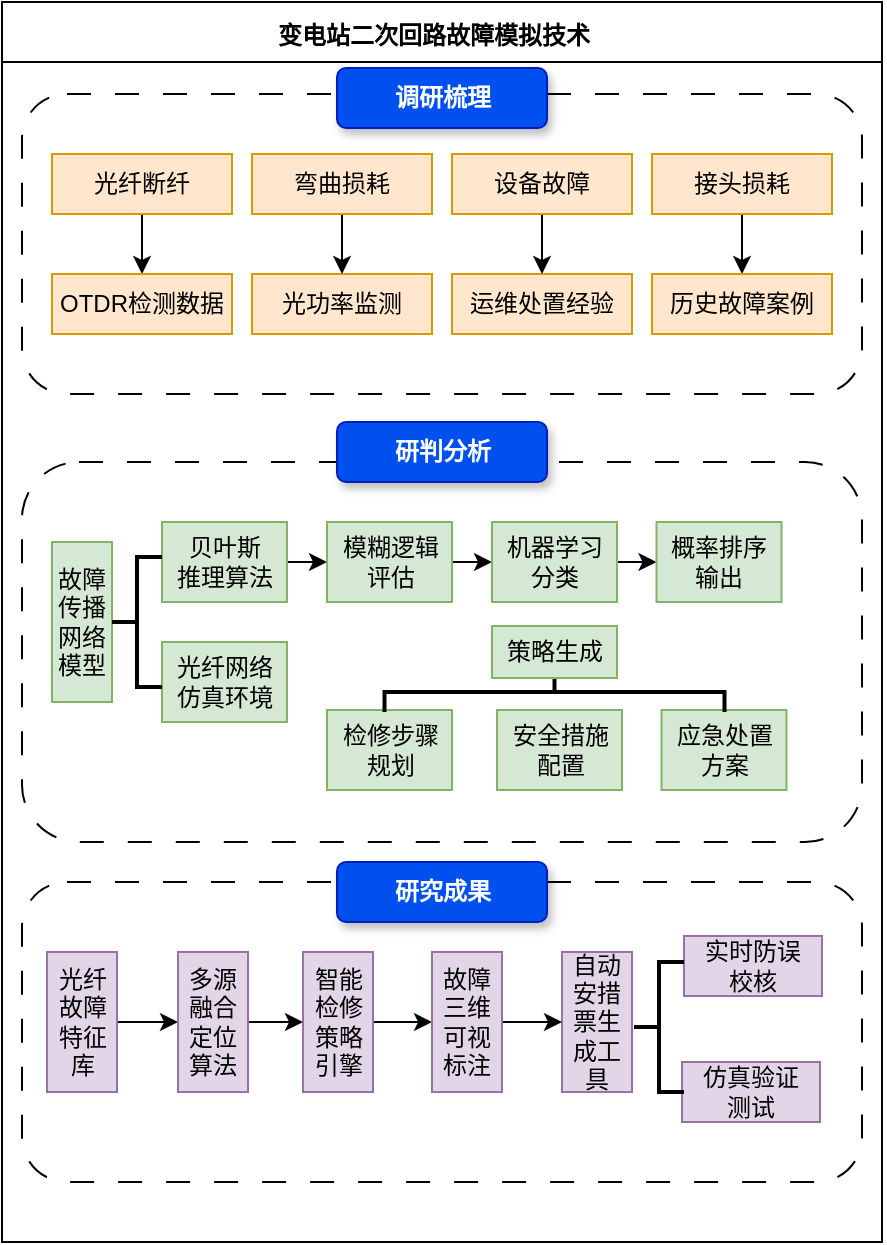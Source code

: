 <mxfile version="28.0.7">
  <diagram name="第 1 页" id="Ob11ITMjSA7rpzPY-w6R">
    <mxGraphModel dx="1161" dy="766" grid="1" gridSize="10" guides="1" tooltips="1" connect="1" arrows="1" fold="1" page="1" pageScale="1" pageWidth="827" pageHeight="1169" math="0" shadow="0">
      <root>
        <mxCell id="0" />
        <mxCell id="1" parent="0" />
        <mxCell id="J_DQMkAK38GMDCudq8lv-1" value="" style="rounded=0;whiteSpace=wrap;html=1;rotation=90;glass=0;" parent="1" vertex="1">
          <mxGeometry x="-40" y="130" width="620" height="440" as="geometry" />
        </mxCell>
        <mxCell id="J_DQMkAK38GMDCudq8lv-2" value="" style="endArrow=none;html=1;rounded=0;" parent="1" edge="1">
          <mxGeometry width="50" height="50" relative="1" as="geometry">
            <mxPoint x="50" y="70" as="sourcePoint" />
            <mxPoint x="490" y="70" as="targetPoint" />
          </mxGeometry>
        </mxCell>
        <mxCell id="J_DQMkAK38GMDCudq8lv-3" value="&lt;b&gt;变电站二次回路故障模拟技术&lt;/b&gt;" style="text;whiteSpace=wrap;html=1;" parent="1" vertex="1">
          <mxGeometry x="186" y="43" width="168" height="30" as="geometry" />
        </mxCell>
        <mxCell id="J_DQMkAK38GMDCudq8lv-4" value="" style="rounded=1;whiteSpace=wrap;html=1;dashed=1;dashPattern=12 12;" parent="1" vertex="1">
          <mxGeometry x="60" y="86" width="420" height="150" as="geometry" />
        </mxCell>
        <mxCell id="J_DQMkAK38GMDCudq8lv-5" value="&lt;b&gt;调研梳理&lt;/b&gt;" style="whiteSpace=wrap;html=1;rounded=1;glass=0;fillColor=#0050ef;fontColor=#ffffff;strokeColor=#001DBC;shadow=1;gradientColor=none;" parent="1" vertex="1">
          <mxGeometry x="217.5" y="73" width="105" height="30" as="geometry" />
        </mxCell>
        <mxCell id="J_DQMkAK38GMDCudq8lv-6" style="edgeStyle=orthogonalEdgeStyle;rounded=0;orthogonalLoop=1;jettySize=auto;html=1;exitX=0.5;exitY=1;exitDx=0;exitDy=0;entryX=0.5;entryY=0;entryDx=0;entryDy=0;" parent="1" source="J_DQMkAK38GMDCudq8lv-7" target="J_DQMkAK38GMDCudq8lv-10" edge="1">
          <mxGeometry relative="1" as="geometry" />
        </mxCell>
        <mxCell id="J_DQMkAK38GMDCudq8lv-7" value="光纤断纤" style="rounded=0;whiteSpace=wrap;html=1;fillColor=#ffe6cc;strokeColor=#d79b00;" parent="1" vertex="1">
          <mxGeometry x="75" y="116" width="90" height="30" as="geometry" />
        </mxCell>
        <mxCell id="J_DQMkAK38GMDCudq8lv-8" value="运维处置经验" style="rounded=0;whiteSpace=wrap;html=1;fillColor=#ffe6cc;strokeColor=#d79b00;" parent="1" vertex="1">
          <mxGeometry x="275" y="176" width="90" height="30" as="geometry" />
        </mxCell>
        <mxCell id="J_DQMkAK38GMDCudq8lv-9" value="光功率监测" style="rounded=0;whiteSpace=wrap;html=1;fillColor=#ffe6cc;strokeColor=#d79b00;" parent="1" vertex="1">
          <mxGeometry x="175" y="176" width="90" height="30" as="geometry" />
        </mxCell>
        <mxCell id="J_DQMkAK38GMDCudq8lv-10" value="OTDR检测数据" style="rounded=0;whiteSpace=wrap;html=1;fillColor=#ffe6cc;strokeColor=#d79b00;" parent="1" vertex="1">
          <mxGeometry x="75" y="176" width="90" height="30" as="geometry" />
        </mxCell>
        <mxCell id="J_DQMkAK38GMDCudq8lv-11" style="edgeStyle=orthogonalEdgeStyle;rounded=0;orthogonalLoop=1;jettySize=auto;html=1;exitX=0.5;exitY=1;exitDx=0;exitDy=0;entryX=0.5;entryY=0;entryDx=0;entryDy=0;" parent="1" source="J_DQMkAK38GMDCudq8lv-12" target="J_DQMkAK38GMDCudq8lv-9" edge="1">
          <mxGeometry relative="1" as="geometry" />
        </mxCell>
        <mxCell id="J_DQMkAK38GMDCudq8lv-12" value="弯曲损耗" style="rounded=0;whiteSpace=wrap;html=1;fillColor=#ffe6cc;strokeColor=#d79b00;" parent="1" vertex="1">
          <mxGeometry x="175" y="116" width="90" height="30" as="geometry" />
        </mxCell>
        <mxCell id="J_DQMkAK38GMDCudq8lv-13" style="edgeStyle=orthogonalEdgeStyle;rounded=0;orthogonalLoop=1;jettySize=auto;html=1;exitX=0.5;exitY=1;exitDx=0;exitDy=0;entryX=0.5;entryY=0;entryDx=0;entryDy=0;" parent="1" source="J_DQMkAK38GMDCudq8lv-14" target="J_DQMkAK38GMDCudq8lv-8" edge="1">
          <mxGeometry relative="1" as="geometry" />
        </mxCell>
        <mxCell id="J_DQMkAK38GMDCudq8lv-14" value="设备故障" style="rounded=0;whiteSpace=wrap;html=1;fillColor=#ffe6cc;strokeColor=#d79b00;" parent="1" vertex="1">
          <mxGeometry x="275" y="116" width="90" height="30" as="geometry" />
        </mxCell>
        <mxCell id="J_DQMkAK38GMDCudq8lv-15" style="edgeStyle=orthogonalEdgeStyle;rounded=0;orthogonalLoop=1;jettySize=auto;html=1;exitX=0.5;exitY=1;exitDx=0;exitDy=0;entryX=0.5;entryY=0;entryDx=0;entryDy=0;" parent="1" source="J_DQMkAK38GMDCudq8lv-16" target="J_DQMkAK38GMDCudq8lv-17" edge="1">
          <mxGeometry relative="1" as="geometry" />
        </mxCell>
        <mxCell id="J_DQMkAK38GMDCudq8lv-16" value="接头损耗" style="rounded=0;whiteSpace=wrap;html=1;fillColor=#ffe6cc;strokeColor=#d79b00;" parent="1" vertex="1">
          <mxGeometry x="375" y="116" width="90" height="30" as="geometry" />
        </mxCell>
        <mxCell id="J_DQMkAK38GMDCudq8lv-17" value="历史故障案例" style="rounded=0;whiteSpace=wrap;html=1;fillColor=#ffe6cc;strokeColor=#d79b00;" parent="1" vertex="1">
          <mxGeometry x="375" y="176" width="90" height="30" as="geometry" />
        </mxCell>
        <mxCell id="J_DQMkAK38GMDCudq8lv-18" value="" style="rounded=1;whiteSpace=wrap;html=1;dashed=1;dashPattern=12 12;" parent="1" vertex="1">
          <mxGeometry x="60" y="270" width="420" height="190" as="geometry" />
        </mxCell>
        <mxCell id="J_DQMkAK38GMDCudq8lv-19" value="&lt;b&gt;研判分析&lt;/b&gt;" style="whiteSpace=wrap;html=1;rounded=1;glass=0;fillColor=#0050ef;fontColor=#ffffff;strokeColor=#001DBC;shadow=1;gradientColor=none;" parent="1" vertex="1">
          <mxGeometry x="217.5" y="250" width="105" height="30" as="geometry" />
        </mxCell>
        <mxCell id="J_DQMkAK38GMDCudq8lv-20" value="故障传播网络模型" style="rounded=0;whiteSpace=wrap;html=1;fillColor=#d5e8d4;strokeColor=#82b366;" parent="1" vertex="1">
          <mxGeometry x="75" y="310" width="30" height="80" as="geometry" />
        </mxCell>
        <mxCell id="J_DQMkAK38GMDCudq8lv-21" value="&lt;div&gt;光纤网络&lt;/div&gt;&lt;div&gt;仿真环境&lt;/div&gt;" style="rounded=0;whiteSpace=wrap;html=1;fillColor=#d5e8d4;strokeColor=#82b366;" parent="1" vertex="1">
          <mxGeometry x="130" y="360" width="62.5" height="40" as="geometry" />
        </mxCell>
        <mxCell id="J_DQMkAK38GMDCudq8lv-27" style="edgeStyle=orthogonalEdgeStyle;rounded=0;orthogonalLoop=1;jettySize=auto;html=1;exitX=1;exitY=0.5;exitDx=0;exitDy=0;entryX=0;entryY=0.5;entryDx=0;entryDy=0;" parent="1" source="J_DQMkAK38GMDCudq8lv-22" target="J_DQMkAK38GMDCudq8lv-24" edge="1">
          <mxGeometry relative="1" as="geometry" />
        </mxCell>
        <mxCell id="J_DQMkAK38GMDCudq8lv-22" value="&lt;div&gt;贝叶斯&lt;/div&gt;&lt;div&gt;推理算法&lt;/div&gt;" style="rounded=0;whiteSpace=wrap;html=1;fillColor=#d5e8d4;strokeColor=#82b366;" parent="1" vertex="1">
          <mxGeometry x="130" y="300" width="62.5" height="40" as="geometry" />
        </mxCell>
        <mxCell id="J_DQMkAK38GMDCudq8lv-23" value="" style="strokeWidth=2;html=1;shape=mxgraph.flowchart.annotation_2;align=left;labelPosition=right;pointerEvents=1;rotation=0;" parent="1" vertex="1">
          <mxGeometry x="105" y="317.5" width="25" height="65" as="geometry" />
        </mxCell>
        <mxCell id="J_DQMkAK38GMDCudq8lv-28" style="edgeStyle=orthogonalEdgeStyle;rounded=0;orthogonalLoop=1;jettySize=auto;html=1;exitX=1;exitY=0.5;exitDx=0;exitDy=0;entryX=0;entryY=0.5;entryDx=0;entryDy=0;" parent="1" source="J_DQMkAK38GMDCudq8lv-24" target="J_DQMkAK38GMDCudq8lv-25" edge="1">
          <mxGeometry relative="1" as="geometry" />
        </mxCell>
        <mxCell id="J_DQMkAK38GMDCudq8lv-24" value="&lt;div&gt;模糊逻辑&lt;/div&gt;&lt;div&gt;评估&lt;/div&gt;" style="rounded=0;whiteSpace=wrap;html=1;fillColor=#d5e8d4;strokeColor=#82b366;" parent="1" vertex="1">
          <mxGeometry x="212.5" y="300" width="62.5" height="40" as="geometry" />
        </mxCell>
        <mxCell id="J_DQMkAK38GMDCudq8lv-29" style="edgeStyle=orthogonalEdgeStyle;rounded=0;orthogonalLoop=1;jettySize=auto;html=1;exitX=1;exitY=0.5;exitDx=0;exitDy=0;entryX=0;entryY=0.5;entryDx=0;entryDy=0;" parent="1" source="J_DQMkAK38GMDCudq8lv-25" target="J_DQMkAK38GMDCudq8lv-26" edge="1">
          <mxGeometry relative="1" as="geometry" />
        </mxCell>
        <mxCell id="J_DQMkAK38GMDCudq8lv-25" value="&lt;div&gt;机器学习&lt;/div&gt;&lt;div&gt;分类&lt;/div&gt;" style="rounded=0;whiteSpace=wrap;html=1;fillColor=#d5e8d4;strokeColor=#82b366;" parent="1" vertex="1">
          <mxGeometry x="295" y="300" width="62.5" height="40" as="geometry" />
        </mxCell>
        <mxCell id="J_DQMkAK38GMDCudq8lv-26" value="&lt;div&gt;概率排序&lt;/div&gt;&lt;div&gt;输出&lt;/div&gt;" style="rounded=0;whiteSpace=wrap;html=1;fillColor=#d5e8d4;strokeColor=#82b366;" parent="1" vertex="1">
          <mxGeometry x="377.25" y="300" width="62.5" height="40" as="geometry" />
        </mxCell>
        <mxCell id="J_DQMkAK38GMDCudq8lv-31" value="&lt;div&gt;检修步骤&lt;/div&gt;&lt;div&gt;规划&lt;/div&gt;" style="rounded=0;whiteSpace=wrap;html=1;fillColor=#d5e8d4;strokeColor=#82b366;" parent="1" vertex="1">
          <mxGeometry x="212.5" y="394" width="62.5" height="40" as="geometry" />
        </mxCell>
        <mxCell id="J_DQMkAK38GMDCudq8lv-33" value="&lt;div&gt;安全措施&lt;/div&gt;&lt;div&gt;配置&lt;/div&gt;" style="rounded=0;whiteSpace=wrap;html=1;fillColor=#d5e8d4;strokeColor=#82b366;" parent="1" vertex="1">
          <mxGeometry x="297.5" y="394" width="62.5" height="40" as="geometry" />
        </mxCell>
        <mxCell id="J_DQMkAK38GMDCudq8lv-34" value="&lt;div&gt;应急处置&lt;/div&gt;&lt;div&gt;方案&lt;/div&gt;" style="rounded=0;whiteSpace=wrap;html=1;fillColor=#d5e8d4;strokeColor=#82b366;" parent="1" vertex="1">
          <mxGeometry x="379.75" y="394" width="62.5" height="40" as="geometry" />
        </mxCell>
        <mxCell id="J_DQMkAK38GMDCudq8lv-35" value="" style="strokeWidth=2;html=1;shape=mxgraph.flowchart.annotation_2;align=left;labelPosition=right;pointerEvents=1;rotation=90;" parent="1" vertex="1">
          <mxGeometry x="316.25" y="300" width="20" height="170" as="geometry" />
        </mxCell>
        <mxCell id="J_DQMkAK38GMDCudq8lv-36" value="策略生成" style="rounded=0;whiteSpace=wrap;html=1;fillColor=#d5e8d4;strokeColor=#82b366;" parent="1" vertex="1">
          <mxGeometry x="295" y="352" width="62.5" height="26" as="geometry" />
        </mxCell>
        <mxCell id="J_DQMkAK38GMDCudq8lv-37" value="" style="rounded=1;whiteSpace=wrap;html=1;dashed=1;dashPattern=12 12;" parent="1" vertex="1">
          <mxGeometry x="60" y="480" width="420" height="150" as="geometry" />
        </mxCell>
        <mxCell id="J_DQMkAK38GMDCudq8lv-38" value="&lt;b&gt;研究成果&lt;/b&gt;" style="whiteSpace=wrap;html=1;rounded=1;glass=0;fillColor=#0050ef;fontColor=#ffffff;strokeColor=#001DBC;shadow=1;gradientColor=none;" parent="1" vertex="1">
          <mxGeometry x="217.5" y="470" width="105" height="30" as="geometry" />
        </mxCell>
        <mxCell id="J_DQMkAK38GMDCudq8lv-49" style="edgeStyle=orthogonalEdgeStyle;rounded=0;orthogonalLoop=1;jettySize=auto;html=1;exitX=1;exitY=0.5;exitDx=0;exitDy=0;entryX=0;entryY=0.5;entryDx=0;entryDy=0;" parent="1" source="J_DQMkAK38GMDCudq8lv-39" target="J_DQMkAK38GMDCudq8lv-41" edge="1">
          <mxGeometry relative="1" as="geometry" />
        </mxCell>
        <mxCell id="J_DQMkAK38GMDCudq8lv-39" value="&lt;div&gt;光纤故障&lt;/div&gt;&lt;div&gt;特征库&lt;/div&gt;" style="rounded=0;whiteSpace=wrap;html=1;fillColor=#e1d5e7;strokeColor=#9673a6;" parent="1" vertex="1">
          <mxGeometry x="72.5" y="515" width="35" height="70" as="geometry" />
        </mxCell>
        <mxCell id="J_DQMkAK38GMDCudq8lv-52" style="edgeStyle=orthogonalEdgeStyle;rounded=0;orthogonalLoop=1;jettySize=auto;html=1;exitX=1;exitY=0.5;exitDx=0;exitDy=0;entryX=0;entryY=0.5;entryDx=0;entryDy=0;" parent="1" source="J_DQMkAK38GMDCudq8lv-41" target="J_DQMkAK38GMDCudq8lv-42" edge="1">
          <mxGeometry relative="1" as="geometry" />
        </mxCell>
        <mxCell id="J_DQMkAK38GMDCudq8lv-41" value="多源融合定位算法" style="rounded=0;whiteSpace=wrap;html=1;fillColor=#e1d5e7;strokeColor=#9673a6;" parent="1" vertex="1">
          <mxGeometry x="138" y="515" width="35" height="70" as="geometry" />
        </mxCell>
        <mxCell id="J_DQMkAK38GMDCudq8lv-54" style="edgeStyle=orthogonalEdgeStyle;rounded=0;orthogonalLoop=1;jettySize=auto;html=1;exitX=1;exitY=0.5;exitDx=0;exitDy=0;entryX=0;entryY=0.5;entryDx=0;entryDy=0;" parent="1" source="J_DQMkAK38GMDCudq8lv-42" target="J_DQMkAK38GMDCudq8lv-44" edge="1">
          <mxGeometry relative="1" as="geometry" />
        </mxCell>
        <mxCell id="J_DQMkAK38GMDCudq8lv-42" value="智能检修策略引擎" style="rounded=0;whiteSpace=wrap;html=1;fillColor=#e1d5e7;strokeColor=#9673a6;" parent="1" vertex="1">
          <mxGeometry x="200.5" y="515" width="35" height="70" as="geometry" />
        </mxCell>
        <mxCell id="J_DQMkAK38GMDCudq8lv-43" value="自动安措票生成工具" style="rounded=0;whiteSpace=wrap;html=1;fillColor=#e1d5e7;strokeColor=#9673a6;" parent="1" vertex="1">
          <mxGeometry x="330" y="515" width="35" height="70" as="geometry" />
        </mxCell>
        <mxCell id="J_DQMkAK38GMDCudq8lv-55" style="edgeStyle=orthogonalEdgeStyle;rounded=0;orthogonalLoop=1;jettySize=auto;html=1;exitX=1;exitY=0.5;exitDx=0;exitDy=0;entryX=0;entryY=0.5;entryDx=0;entryDy=0;" parent="1" source="J_DQMkAK38GMDCudq8lv-44" target="J_DQMkAK38GMDCudq8lv-43" edge="1">
          <mxGeometry relative="1" as="geometry" />
        </mxCell>
        <mxCell id="J_DQMkAK38GMDCudq8lv-44" value="故障三维可视标注" style="rounded=0;whiteSpace=wrap;html=1;fillColor=#e1d5e7;strokeColor=#9673a6;" parent="1" vertex="1">
          <mxGeometry x="265" y="515" width="35" height="70" as="geometry" />
        </mxCell>
        <mxCell id="J_DQMkAK38GMDCudq8lv-45" value="&lt;div&gt;实时防误&lt;/div&gt;&lt;div&gt;校核&lt;/div&gt;" style="rounded=0;whiteSpace=wrap;html=1;fillColor=#e1d5e7;strokeColor=#9673a6;" parent="1" vertex="1">
          <mxGeometry x="391" y="507" width="69" height="30" as="geometry" />
        </mxCell>
        <mxCell id="J_DQMkAK38GMDCudq8lv-46" value="&lt;div&gt;仿真验证&lt;/div&gt;&lt;div&gt;测试&lt;/div&gt;" style="rounded=0;whiteSpace=wrap;html=1;fillColor=#e1d5e7;strokeColor=#9673a6;" parent="1" vertex="1">
          <mxGeometry x="390" y="570" width="69" height="30" as="geometry" />
        </mxCell>
        <mxCell id="J_DQMkAK38GMDCudq8lv-47" value="" style="strokeWidth=2;html=1;shape=mxgraph.flowchart.annotation_2;align=left;labelPosition=right;pointerEvents=1;rotation=0;" parent="1" vertex="1">
          <mxGeometry x="366" y="520" width="25" height="65" as="geometry" />
        </mxCell>
      </root>
    </mxGraphModel>
  </diagram>
</mxfile>
